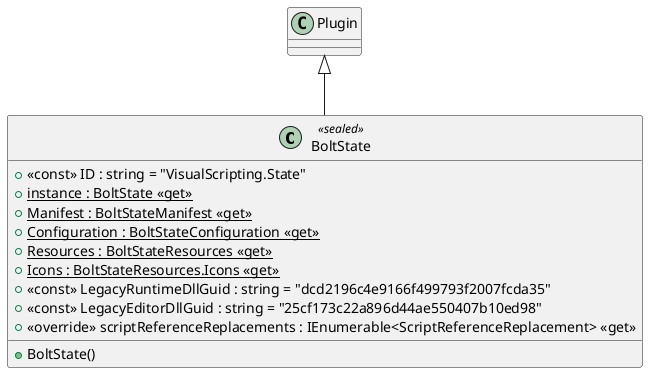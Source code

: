 @startuml
class BoltState <<sealed>> {
    + <<const>> ID : string = "VisualScripting.State"
    + BoltState()
    + {static} instance : BoltState <<get>>
    + {static} Manifest : BoltStateManifest <<get>>
    + {static} Configuration : BoltStateConfiguration <<get>>
    + {static} Resources : BoltStateResources <<get>>
    + {static} Icons : BoltStateResources.Icons <<get>>
    + <<const>> LegacyRuntimeDllGuid : string = "dcd2196c4e9166f499793f2007fcda35"
    + <<const>> LegacyEditorDllGuid : string = "25cf173c22a896d44ae550407b10ed98"
    + <<override>> scriptReferenceReplacements : IEnumerable<ScriptReferenceReplacement> <<get>>
}
Plugin <|-- BoltState
@enduml
